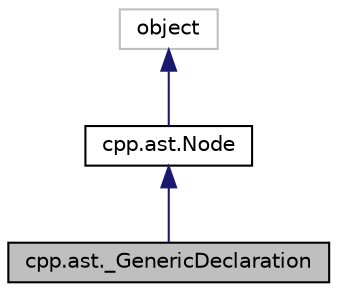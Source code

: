 digraph "cpp.ast._GenericDeclaration"
{
  edge [fontname="Helvetica",fontsize="10",labelfontname="Helvetica",labelfontsize="10"];
  node [fontname="Helvetica",fontsize="10",shape=record];
  Node13 [label="cpp.ast._GenericDeclaration",height=0.2,width=0.4,color="black", fillcolor="grey75", style="filled", fontcolor="black"];
  Node14 -> Node13 [dir="back",color="midnightblue",fontsize="10",style="solid"];
  Node14 [label="cpp.ast.Node",height=0.2,width=0.4,color="black", fillcolor="white", style="filled",URL="$classcpp_1_1ast_1_1Node.html"];
  Node15 -> Node14 [dir="back",color="midnightblue",fontsize="10",style="solid"];
  Node15 [label="object",height=0.2,width=0.4,color="grey75", fillcolor="white", style="filled"];
}
